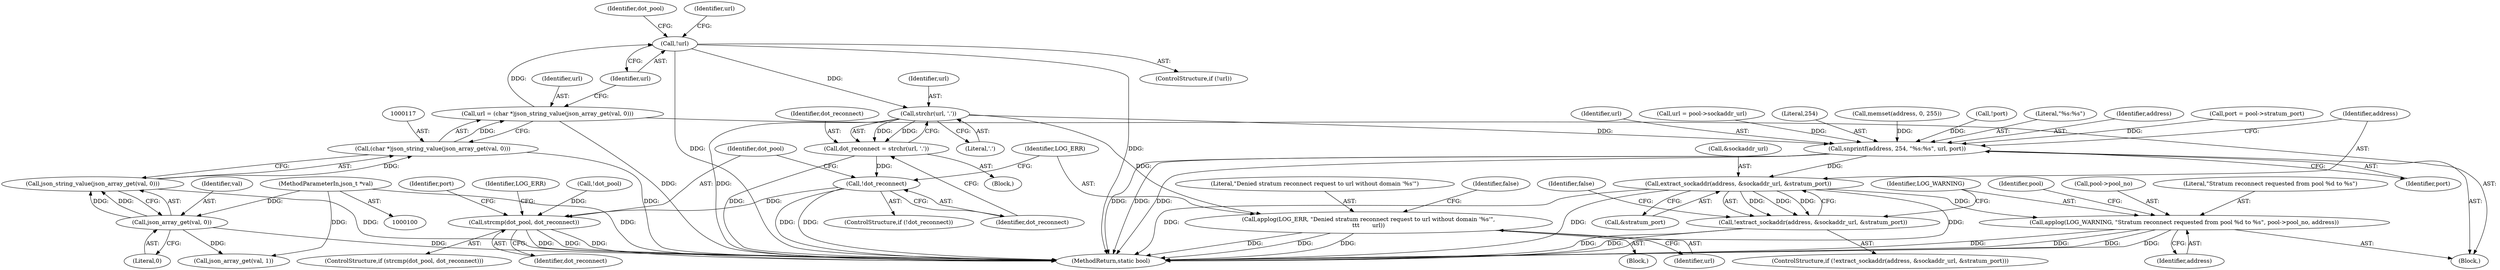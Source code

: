 digraph "0_cgminer_e1c5050734123973b99d181c45e74b2cbb00272e_2@API" {
"1000155" [label="(Call,strchr(url, '.'))"];
"1000123" [label="(Call,!url)"];
"1000114" [label="(Call,url = (char *)json_string_value(json_array_get(val, 0)))"];
"1000116" [label="(Call,(char *)json_string_value(json_array_get(val, 0)))"];
"1000118" [label="(Call,json_string_value(json_array_get(val, 0)))"];
"1000119" [label="(Call,json_array_get(val, 0))"];
"1000102" [label="(MethodParameterIn,json_t *val)"];
"1000153" [label="(Call,dot_reconnect = strchr(url, '.'))"];
"1000159" [label="(Call,!dot_reconnect)"];
"1000169" [label="(Call,strcmp(dot_pool, dot_reconnect))"];
"1000162" [label="(Call,applog(LOG_ERR, \"Denied stratum reconnect request to url without domain '%s'\",\n\t\t\t       url))"];
"1000197" [label="(Call,snprintf(address, 254, \"%s:%s\", url, port))"];
"1000205" [label="(Call,extract_sockaddr(address, &sockaddr_url, &stratum_port))"];
"1000204" [label="(Call,!extract_sockaddr(address, &sockaddr_url, &stratum_port))"];
"1000213" [label="(Call,applog(LOG_WARNING, \"Stratum reconnect requested from pool %d to %s\", pool->pool_no, address))"];
"1000116" [label="(Call,(char *)json_string_value(json_array_get(val, 0)))"];
"1000206" [label="(Identifier,address)"];
"1000142" [label="(Call,!dot_pool)"];
"1000125" [label="(Call,url = pool->sockaddr_url)"];
"1000102" [label="(MethodParameterIn,json_t *val)"];
"1000219" [label="(Identifier,address)"];
"1000204" [label="(Call,!extract_sockaddr(address, &sockaddr_url, &stratum_port))"];
"1000170" [label="(Identifier,dot_pool)"];
"1000182" [label="(Identifier,port)"];
"1000199" [label="(Literal,254)"];
"1000163" [label="(Identifier,LOG_ERR)"];
"1000221" [label="(Identifier,pool)"];
"1000114" [label="(Call,url = (char *)json_string_value(json_array_get(val, 0)))"];
"1000197" [label="(Call,snprintf(address, 254, \"%s:%s\", url, port))"];
"1000157" [label="(Literal,'.')"];
"1000167" [label="(Identifier,false)"];
"1000120" [label="(Identifier,val)"];
"1000115" [label="(Identifier,url)"];
"1000110" [label="(Call,memset(address, 0, 255))"];
"1000212" [label="(Identifier,false)"];
"1000205" [label="(Call,extract_sockaddr(address, &sockaddr_url, &stratum_port))"];
"1000119" [label="(Call,json_array_get(val, 0))"];
"1000174" [label="(Identifier,LOG_ERR)"];
"1000124" [label="(Identifier,url)"];
"1000213" [label="(Call,applog(LOG_WARNING, \"Stratum reconnect requested from pool %d to %s\", pool->pool_no, address))"];
"1000118" [label="(Call,json_string_value(json_array_get(val, 0)))"];
"1000207" [label="(Call,&sockaddr_url)"];
"1000135" [label="(Identifier,dot_pool)"];
"1000276" [label="(MethodReturn,static bool)"];
"1000123" [label="(Call,!url)"];
"1000190" [label="(Call,!port)"];
"1000186" [label="(Call,json_array_get(val, 1))"];
"1000156" [label="(Identifier,url)"];
"1000168" [label="(ControlStructure,if (strcmp(dot_pool, dot_reconnect)))"];
"1000131" [label="(Block,)"];
"1000200" [label="(Literal,\"%s:%s\")"];
"1000159" [label="(Call,!dot_reconnect)"];
"1000216" [label="(Call,pool->pool_no)"];
"1000165" [label="(Identifier,url)"];
"1000198" [label="(Identifier,address)"];
"1000161" [label="(Block,)"];
"1000192" [label="(Call,port = pool->stratum_port)"];
"1000158" [label="(ControlStructure,if (!dot_reconnect))"];
"1000214" [label="(Identifier,LOG_WARNING)"];
"1000201" [label="(Identifier,url)"];
"1000203" [label="(ControlStructure,if (!extract_sockaddr(address, &sockaddr_url, &stratum_port)))"];
"1000209" [label="(Call,&stratum_port)"];
"1000155" [label="(Call,strchr(url, '.'))"];
"1000171" [label="(Identifier,dot_reconnect)"];
"1000122" [label="(ControlStructure,if (!url))"];
"1000103" [label="(Block,)"];
"1000162" [label="(Call,applog(LOG_ERR, \"Denied stratum reconnect request to url without domain '%s'\",\n\t\t\t       url))"];
"1000154" [label="(Identifier,dot_reconnect)"];
"1000160" [label="(Identifier,dot_reconnect)"];
"1000169" [label="(Call,strcmp(dot_pool, dot_reconnect))"];
"1000164" [label="(Literal,\"Denied stratum reconnect request to url without domain '%s'\")"];
"1000126" [label="(Identifier,url)"];
"1000202" [label="(Identifier,port)"];
"1000215" [label="(Literal,\"Stratum reconnect requested from pool %d to %s\")"];
"1000153" [label="(Call,dot_reconnect = strchr(url, '.'))"];
"1000121" [label="(Literal,0)"];
"1000155" -> "1000153"  [label="AST: "];
"1000155" -> "1000157"  [label="CFG: "];
"1000156" -> "1000155"  [label="AST: "];
"1000157" -> "1000155"  [label="AST: "];
"1000153" -> "1000155"  [label="CFG: "];
"1000155" -> "1000276"  [label="DDG: "];
"1000155" -> "1000153"  [label="DDG: "];
"1000155" -> "1000153"  [label="DDG: "];
"1000123" -> "1000155"  [label="DDG: "];
"1000155" -> "1000162"  [label="DDG: "];
"1000155" -> "1000197"  [label="DDG: "];
"1000123" -> "1000122"  [label="AST: "];
"1000123" -> "1000124"  [label="CFG: "];
"1000124" -> "1000123"  [label="AST: "];
"1000126" -> "1000123"  [label="CFG: "];
"1000135" -> "1000123"  [label="CFG: "];
"1000123" -> "1000276"  [label="DDG: "];
"1000123" -> "1000276"  [label="DDG: "];
"1000114" -> "1000123"  [label="DDG: "];
"1000114" -> "1000103"  [label="AST: "];
"1000114" -> "1000116"  [label="CFG: "];
"1000115" -> "1000114"  [label="AST: "];
"1000116" -> "1000114"  [label="AST: "];
"1000124" -> "1000114"  [label="CFG: "];
"1000114" -> "1000276"  [label="DDG: "];
"1000116" -> "1000114"  [label="DDG: "];
"1000116" -> "1000118"  [label="CFG: "];
"1000117" -> "1000116"  [label="AST: "];
"1000118" -> "1000116"  [label="AST: "];
"1000116" -> "1000276"  [label="DDG: "];
"1000118" -> "1000116"  [label="DDG: "];
"1000118" -> "1000119"  [label="CFG: "];
"1000119" -> "1000118"  [label="AST: "];
"1000118" -> "1000276"  [label="DDG: "];
"1000119" -> "1000118"  [label="DDG: "];
"1000119" -> "1000118"  [label="DDG: "];
"1000119" -> "1000121"  [label="CFG: "];
"1000120" -> "1000119"  [label="AST: "];
"1000121" -> "1000119"  [label="AST: "];
"1000119" -> "1000276"  [label="DDG: "];
"1000102" -> "1000119"  [label="DDG: "];
"1000119" -> "1000186"  [label="DDG: "];
"1000102" -> "1000100"  [label="AST: "];
"1000102" -> "1000276"  [label="DDG: "];
"1000102" -> "1000186"  [label="DDG: "];
"1000153" -> "1000131"  [label="AST: "];
"1000154" -> "1000153"  [label="AST: "];
"1000160" -> "1000153"  [label="CFG: "];
"1000153" -> "1000276"  [label="DDG: "];
"1000153" -> "1000159"  [label="DDG: "];
"1000159" -> "1000158"  [label="AST: "];
"1000159" -> "1000160"  [label="CFG: "];
"1000160" -> "1000159"  [label="AST: "];
"1000163" -> "1000159"  [label="CFG: "];
"1000170" -> "1000159"  [label="CFG: "];
"1000159" -> "1000276"  [label="DDG: "];
"1000159" -> "1000276"  [label="DDG: "];
"1000159" -> "1000169"  [label="DDG: "];
"1000169" -> "1000168"  [label="AST: "];
"1000169" -> "1000171"  [label="CFG: "];
"1000170" -> "1000169"  [label="AST: "];
"1000171" -> "1000169"  [label="AST: "];
"1000174" -> "1000169"  [label="CFG: "];
"1000182" -> "1000169"  [label="CFG: "];
"1000169" -> "1000276"  [label="DDG: "];
"1000169" -> "1000276"  [label="DDG: "];
"1000169" -> "1000276"  [label="DDG: "];
"1000142" -> "1000169"  [label="DDG: "];
"1000162" -> "1000161"  [label="AST: "];
"1000162" -> "1000165"  [label="CFG: "];
"1000163" -> "1000162"  [label="AST: "];
"1000164" -> "1000162"  [label="AST: "];
"1000165" -> "1000162"  [label="AST: "];
"1000167" -> "1000162"  [label="CFG: "];
"1000162" -> "1000276"  [label="DDG: "];
"1000162" -> "1000276"  [label="DDG: "];
"1000162" -> "1000276"  [label="DDG: "];
"1000197" -> "1000103"  [label="AST: "];
"1000197" -> "1000202"  [label="CFG: "];
"1000198" -> "1000197"  [label="AST: "];
"1000199" -> "1000197"  [label="AST: "];
"1000200" -> "1000197"  [label="AST: "];
"1000201" -> "1000197"  [label="AST: "];
"1000202" -> "1000197"  [label="AST: "];
"1000206" -> "1000197"  [label="CFG: "];
"1000197" -> "1000276"  [label="DDG: "];
"1000197" -> "1000276"  [label="DDG: "];
"1000197" -> "1000276"  [label="DDG: "];
"1000110" -> "1000197"  [label="DDG: "];
"1000125" -> "1000197"  [label="DDG: "];
"1000190" -> "1000197"  [label="DDG: "];
"1000192" -> "1000197"  [label="DDG: "];
"1000197" -> "1000205"  [label="DDG: "];
"1000205" -> "1000204"  [label="AST: "];
"1000205" -> "1000209"  [label="CFG: "];
"1000206" -> "1000205"  [label="AST: "];
"1000207" -> "1000205"  [label="AST: "];
"1000209" -> "1000205"  [label="AST: "];
"1000204" -> "1000205"  [label="CFG: "];
"1000205" -> "1000276"  [label="DDG: "];
"1000205" -> "1000276"  [label="DDG: "];
"1000205" -> "1000276"  [label="DDG: "];
"1000205" -> "1000204"  [label="DDG: "];
"1000205" -> "1000204"  [label="DDG: "];
"1000205" -> "1000204"  [label="DDG: "];
"1000205" -> "1000213"  [label="DDG: "];
"1000204" -> "1000203"  [label="AST: "];
"1000212" -> "1000204"  [label="CFG: "];
"1000214" -> "1000204"  [label="CFG: "];
"1000204" -> "1000276"  [label="DDG: "];
"1000204" -> "1000276"  [label="DDG: "];
"1000213" -> "1000103"  [label="AST: "];
"1000213" -> "1000219"  [label="CFG: "];
"1000214" -> "1000213"  [label="AST: "];
"1000215" -> "1000213"  [label="AST: "];
"1000216" -> "1000213"  [label="AST: "];
"1000219" -> "1000213"  [label="AST: "];
"1000221" -> "1000213"  [label="CFG: "];
"1000213" -> "1000276"  [label="DDG: "];
"1000213" -> "1000276"  [label="DDG: "];
"1000213" -> "1000276"  [label="DDG: "];
"1000213" -> "1000276"  [label="DDG: "];
}
